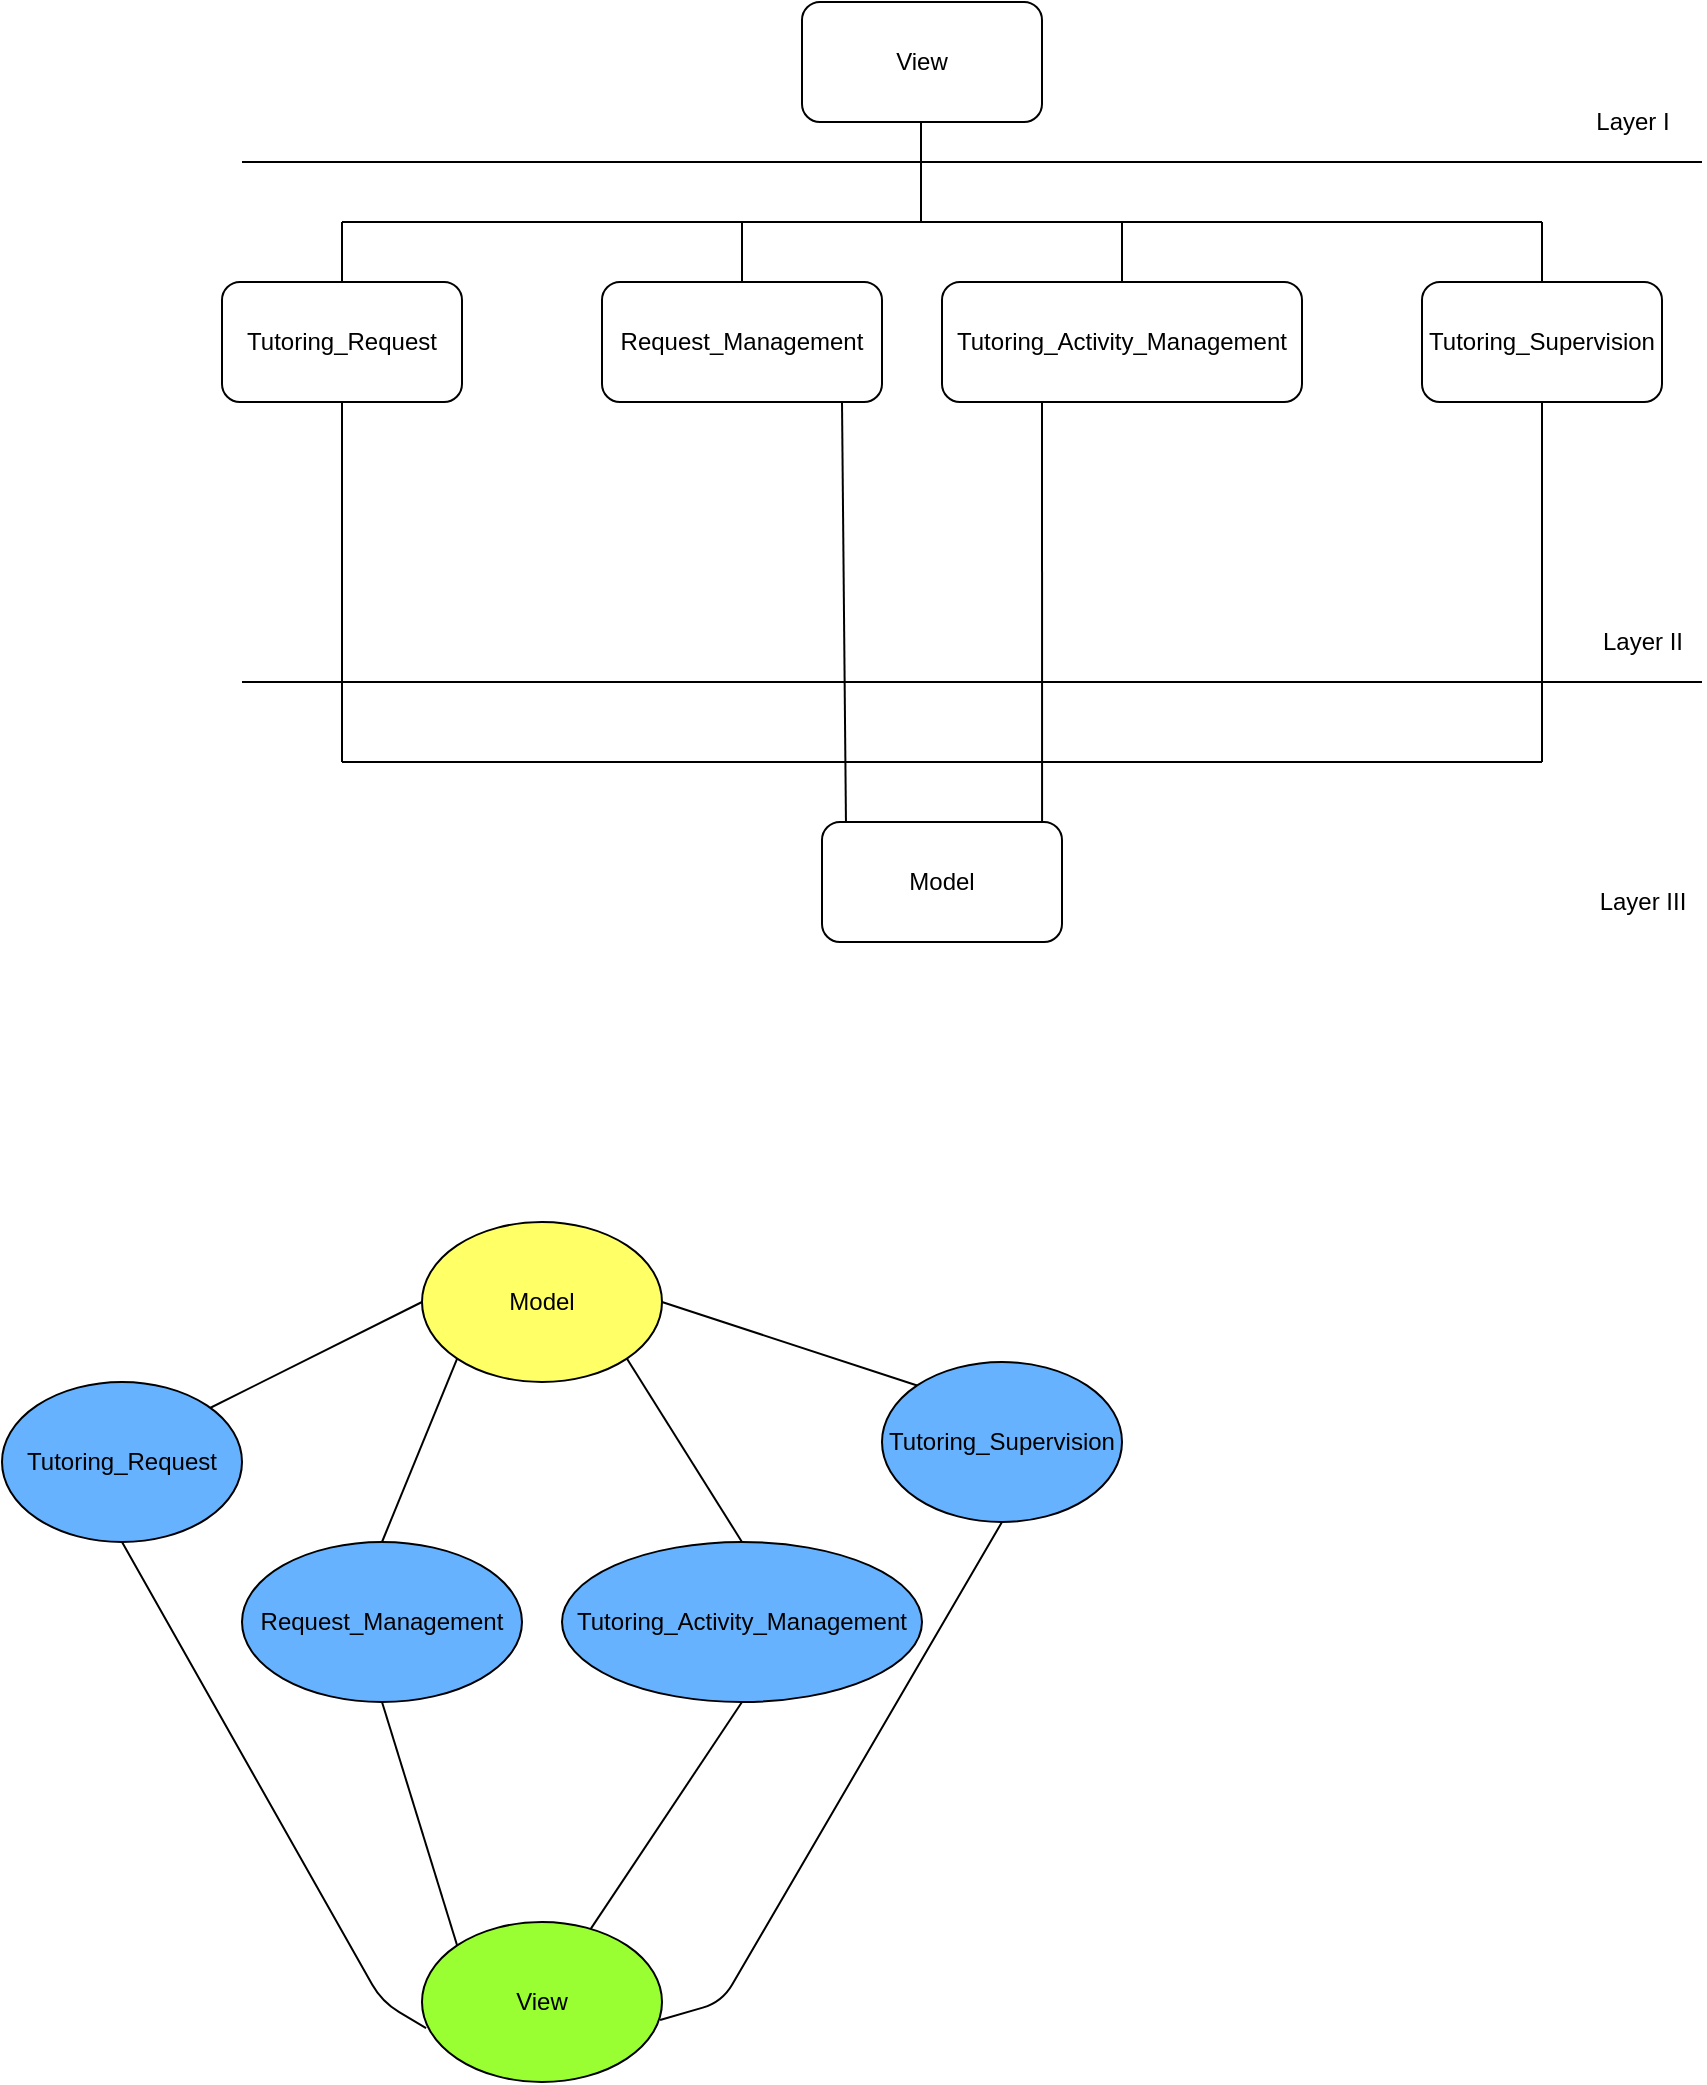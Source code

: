 <mxfile version="12.6.2" type="device"><diagram id="2IDuXssDnCUPvrl-qfR4" name="Page-1"><mxGraphModel dx="868" dy="488" grid="1" gridSize="10" guides="1" tooltips="1" connect="1" arrows="1" fold="1" page="1" pageScale="1" pageWidth="1920" pageHeight="1200" math="0" shadow="0"><root><mxCell id="0"/><mxCell id="1" parent="0"/><mxCell id="hnHwoGF8_7_gaVSImP8g-2" value="View" style="rounded=1;whiteSpace=wrap;html=1;" parent="1" vertex="1"><mxGeometry x="500" y="60" width="120" height="60" as="geometry"/></mxCell><mxCell id="hnHwoGF8_7_gaVSImP8g-3" value="" style="endArrow=none;html=1;" parent="1" edge="1"><mxGeometry width="50" height="50" relative="1" as="geometry"><mxPoint x="220" y="140" as="sourcePoint"/><mxPoint x="950" y="140" as="targetPoint"/></mxGeometry></mxCell><mxCell id="hnHwoGF8_7_gaVSImP8g-4" value="Layer I" style="text;html=1;align=center;verticalAlign=middle;resizable=0;points=[];;autosize=1;" parent="1" vertex="1"><mxGeometry x="890" y="110" width="50" height="20" as="geometry"/></mxCell><mxCell id="hnHwoGF8_7_gaVSImP8g-5" value="" style="endArrow=none;html=1;" parent="1" edge="1"><mxGeometry width="50" height="50" relative="1" as="geometry"><mxPoint x="559.5" y="170" as="sourcePoint"/><mxPoint x="559.5" y="120" as="targetPoint"/></mxGeometry></mxCell><mxCell id="hnHwoGF8_7_gaVSImP8g-6" value="" style="endArrow=none;html=1;" parent="1" edge="1"><mxGeometry width="50" height="50" relative="1" as="geometry"><mxPoint x="270" y="170" as="sourcePoint"/><mxPoint x="870" y="170" as="targetPoint"/></mxGeometry></mxCell><mxCell id="hnHwoGF8_7_gaVSImP8g-7" value="" style="endArrow=none;html=1;" parent="1" edge="1"><mxGeometry width="50" height="50" relative="1" as="geometry"><mxPoint x="270" y="200" as="sourcePoint"/><mxPoint x="270" y="170" as="targetPoint"/></mxGeometry></mxCell><mxCell id="hnHwoGF8_7_gaVSImP8g-8" value="Tutoring_Request" style="rounded=1;whiteSpace=wrap;html=1;" parent="1" vertex="1"><mxGeometry x="210" y="200" width="120" height="60" as="geometry"/></mxCell><mxCell id="hnHwoGF8_7_gaVSImP8g-9" value="" style="endArrow=none;html=1;" parent="1" edge="1"><mxGeometry width="50" height="50" relative="1" as="geometry"><mxPoint x="470" y="200" as="sourcePoint"/><mxPoint x="470" y="170" as="targetPoint"/></mxGeometry></mxCell><mxCell id="hnHwoGF8_7_gaVSImP8g-10" value="Request_Management" style="rounded=1;whiteSpace=wrap;html=1;" parent="1" vertex="1"><mxGeometry x="400" y="200" width="140" height="60" as="geometry"/></mxCell><mxCell id="hnHwoGF8_7_gaVSImP8g-11" value="" style="endArrow=none;html=1;" parent="1" edge="1"><mxGeometry width="50" height="50" relative="1" as="geometry"><mxPoint x="660" y="200" as="sourcePoint"/><mxPoint x="660" y="170" as="targetPoint"/></mxGeometry></mxCell><mxCell id="hnHwoGF8_7_gaVSImP8g-12" value="Tutoring_Activity_Management" style="rounded=1;whiteSpace=wrap;html=1;" parent="1" vertex="1"><mxGeometry x="570" y="200" width="180" height="60" as="geometry"/></mxCell><mxCell id="hnHwoGF8_7_gaVSImP8g-13" value="" style="endArrow=none;html=1;" parent="1" edge="1"><mxGeometry width="50" height="50" relative="1" as="geometry"><mxPoint x="870" y="200" as="sourcePoint"/><mxPoint x="870" y="170" as="targetPoint"/></mxGeometry></mxCell><mxCell id="hnHwoGF8_7_gaVSImP8g-14" value="Tutoring_Supervision" style="rounded=1;whiteSpace=wrap;html=1;" parent="1" vertex="1"><mxGeometry x="810" y="200" width="120" height="60" as="geometry"/></mxCell><mxCell id="hnHwoGF8_7_gaVSImP8g-15" value="" style="endArrow=none;html=1;exitX=0.1;exitY=0.033;exitDx=0;exitDy=0;exitPerimeter=0;" parent="1" source="hnHwoGF8_7_gaVSImP8g-29" edge="1"><mxGeometry width="50" height="50" relative="1" as="geometry"><mxPoint x="520" y="460" as="sourcePoint"/><mxPoint x="520" y="260" as="targetPoint"/></mxGeometry></mxCell><mxCell id="hnHwoGF8_7_gaVSImP8g-16" value="" style="endArrow=none;html=1;exitX=0.917;exitY=0;exitDx=0;exitDy=0;exitPerimeter=0;" parent="1" source="hnHwoGF8_7_gaVSImP8g-29" edge="1"><mxGeometry width="50" height="50" relative="1" as="geometry"><mxPoint x="620" y="300" as="sourcePoint"/><mxPoint x="620" y="260" as="targetPoint"/></mxGeometry></mxCell><mxCell id="hnHwoGF8_7_gaVSImP8g-18" value="" style="endArrow=none;html=1;" parent="1" edge="1"><mxGeometry width="50" height="50" relative="1" as="geometry"><mxPoint x="220" y="400" as="sourcePoint"/><mxPoint x="950" y="400" as="targetPoint"/></mxGeometry></mxCell><mxCell id="hnHwoGF8_7_gaVSImP8g-21" value="" style="endArrow=none;html=1;" parent="1" edge="1"><mxGeometry width="50" height="50" relative="1" as="geometry"><mxPoint x="270" y="440" as="sourcePoint"/><mxPoint x="270" y="260" as="targetPoint"/></mxGeometry></mxCell><mxCell id="hnHwoGF8_7_gaVSImP8g-22" value="" style="endArrow=none;html=1;" parent="1" edge="1"><mxGeometry width="50" height="50" relative="1" as="geometry"><mxPoint x="870" y="440" as="sourcePoint"/><mxPoint x="870" y="260" as="targetPoint"/></mxGeometry></mxCell><mxCell id="hnHwoGF8_7_gaVSImP8g-24" value="Layer II" style="text;html=1;align=center;verticalAlign=middle;resizable=0;points=[];;autosize=1;" parent="1" vertex="1"><mxGeometry x="890" y="370" width="60" height="20" as="geometry"/></mxCell><mxCell id="hnHwoGF8_7_gaVSImP8g-25" value="" style="endArrow=none;html=1;" parent="1" edge="1"><mxGeometry width="50" height="50" relative="1" as="geometry"><mxPoint x="270" y="440" as="sourcePoint"/><mxPoint x="590" y="440" as="targetPoint"/></mxGeometry></mxCell><mxCell id="hnHwoGF8_7_gaVSImP8g-26" value="" style="endArrow=none;html=1;" parent="1" edge="1"><mxGeometry width="50" height="50" relative="1" as="geometry"><mxPoint x="590" y="440" as="sourcePoint"/><mxPoint x="870" y="440" as="targetPoint"/></mxGeometry></mxCell><mxCell id="hnHwoGF8_7_gaVSImP8g-29" value="Model" style="rounded=1;whiteSpace=wrap;html=1;" parent="1" vertex="1"><mxGeometry x="510" y="470" width="120" height="60" as="geometry"/></mxCell><mxCell id="hnHwoGF8_7_gaVSImP8g-30" value="Layer III" style="text;html=1;align=center;verticalAlign=middle;resizable=0;points=[];;autosize=1;" parent="1" vertex="1"><mxGeometry x="890" y="500" width="60" height="20" as="geometry"/></mxCell><mxCell id="hnHwoGF8_7_gaVSImP8g-31" value="Model" style="ellipse;whiteSpace=wrap;html=1;fillColor=#FFFF66;" parent="1" vertex="1"><mxGeometry x="310" y="670" width="120" height="80" as="geometry"/></mxCell><mxCell id="hnHwoGF8_7_gaVSImP8g-32" value="" style="endArrow=none;html=1;exitX=0;exitY=0.5;exitDx=0;exitDy=0;" parent="1" source="hnHwoGF8_7_gaVSImP8g-31" edge="1"><mxGeometry width="50" height="50" relative="1" as="geometry"><mxPoint x="280" y="790" as="sourcePoint"/><mxPoint x="200" y="765" as="targetPoint"/></mxGeometry></mxCell><mxCell id="hnHwoGF8_7_gaVSImP8g-33" value="Tutoring_Request" style="ellipse;whiteSpace=wrap;html=1;fillColor=#66B2FF;" parent="1" vertex="1"><mxGeometry x="100" y="750" width="120" height="80" as="geometry"/></mxCell><mxCell id="hnHwoGF8_7_gaVSImP8g-39" value="" style="endArrow=none;html=1;exitX=1;exitY=0.5;exitDx=0;exitDy=0;entryX=0;entryY=0;entryDx=0;entryDy=0;" parent="1" source="hnHwoGF8_7_gaVSImP8g-31" target="hnHwoGF8_7_gaVSImP8g-40" edge="1"><mxGeometry width="50" height="50" relative="1" as="geometry"><mxPoint x="630" y="790" as="sourcePoint"/><mxPoint x="430" y="710" as="targetPoint"/><Array as="points"/></mxGeometry></mxCell><mxCell id="hnHwoGF8_7_gaVSImP8g-40" value="Tutoring_Supervision" style="ellipse;whiteSpace=wrap;html=1;fillColor=#66B2FF;" parent="1" vertex="1"><mxGeometry x="540" y="740" width="120" height="80" as="geometry"/></mxCell><mxCell id="hnHwoGF8_7_gaVSImP8g-41" value="Request_Management" style="ellipse;whiteSpace=wrap;html=1;fillColor=#66B2FF;" parent="1" vertex="1"><mxGeometry x="220" y="830" width="140" height="80" as="geometry"/></mxCell><mxCell id="hnHwoGF8_7_gaVSImP8g-42" value="Tutoring_Activity_Management" style="ellipse;whiteSpace=wrap;html=1;fillColor=#66B2FF;" parent="1" vertex="1"><mxGeometry x="380" y="830" width="180" height="80" as="geometry"/></mxCell><mxCell id="hnHwoGF8_7_gaVSImP8g-48" value="View" style="ellipse;whiteSpace=wrap;html=1;fillColor=#99FF33;" parent="1" vertex="1"><mxGeometry x="310" y="1020" width="120" height="80" as="geometry"/></mxCell><mxCell id="hnHwoGF8_7_gaVSImP8g-50" value="" style="endArrow=none;html=1;entryX=0.5;entryY=1;entryDx=0;entryDy=0;" parent="1" source="hnHwoGF8_7_gaVSImP8g-48" target="hnHwoGF8_7_gaVSImP8g-42" edge="1"><mxGeometry width="50" height="50" relative="1" as="geometry"><mxPoint x="515" y="1080" as="sourcePoint"/><mxPoint x="565" y="1030" as="targetPoint"/></mxGeometry></mxCell><mxCell id="hnHwoGF8_7_gaVSImP8g-51" value="" style="endArrow=none;html=1;entryX=0.5;entryY=1;entryDx=0;entryDy=0;exitX=0.017;exitY=0.663;exitDx=0;exitDy=0;exitPerimeter=0;" parent="1" source="hnHwoGF8_7_gaVSImP8g-48" target="hnHwoGF8_7_gaVSImP8g-33" edge="1"><mxGeometry width="50" height="50" relative="1" as="geometry"><mxPoint x="170" y="1270" as="sourcePoint"/><mxPoint x="220" y="1220" as="targetPoint"/><Array as="points"><mxPoint x="290" y="1060"/></Array></mxGeometry></mxCell><mxCell id="hnHwoGF8_7_gaVSImP8g-54" value="" style="endArrow=none;html=1;exitX=0.5;exitY=0;exitDx=0;exitDy=0;entryX=0;entryY=1;entryDx=0;entryDy=0;" parent="1" source="hnHwoGF8_7_gaVSImP8g-41" edge="1" target="hnHwoGF8_7_gaVSImP8g-31"><mxGeometry width="50" height="50" relative="1" as="geometry"><mxPoint x="370" y="790" as="sourcePoint"/><mxPoint x="370" y="750" as="targetPoint"/></mxGeometry></mxCell><mxCell id="hnHwoGF8_7_gaVSImP8g-56" value="" style="endArrow=none;html=1;entryX=0.5;entryY=1;entryDx=0;entryDy=0;exitX=0;exitY=0;exitDx=0;exitDy=0;" parent="1" source="hnHwoGF8_7_gaVSImP8g-48" target="hnHwoGF8_7_gaVSImP8g-41" edge="1"><mxGeometry width="50" height="50" relative="1" as="geometry"><mxPoint x="340" y="1120" as="sourcePoint"/><mxPoint x="315" y="1020" as="targetPoint"/></mxGeometry></mxCell><mxCell id="hnHwoGF8_7_gaVSImP8g-59" value="" style="endArrow=none;html=1;entryX=0.5;entryY=1;entryDx=0;entryDy=0;exitX=0.992;exitY=0.613;exitDx=0;exitDy=0;exitPerimeter=0;" parent="1" source="hnHwoGF8_7_gaVSImP8g-48" target="hnHwoGF8_7_gaVSImP8g-40" edge="1"><mxGeometry width="50" height="50" relative="1" as="geometry"><mxPoint x="437.5" y="1142" as="sourcePoint"/><mxPoint x="630" y="810" as="targetPoint"/><Array as="points"><mxPoint x="460" y="1060"/></Array></mxGeometry></mxCell><mxCell id="1Yx4mSf8PIlZNA1prwHr-1" value="" style="endArrow=none;html=1;entryX=1;entryY=1;entryDx=0;entryDy=0;exitX=0.5;exitY=0;exitDx=0;exitDy=0;" parent="1" source="hnHwoGF8_7_gaVSImP8g-42" target="hnHwoGF8_7_gaVSImP8g-31" edge="1"><mxGeometry width="50" height="50" relative="1" as="geometry"><mxPoint x="390" y="840" as="sourcePoint"/><mxPoint x="440" y="790" as="targetPoint"/></mxGeometry></mxCell></root></mxGraphModel></diagram></mxfile>